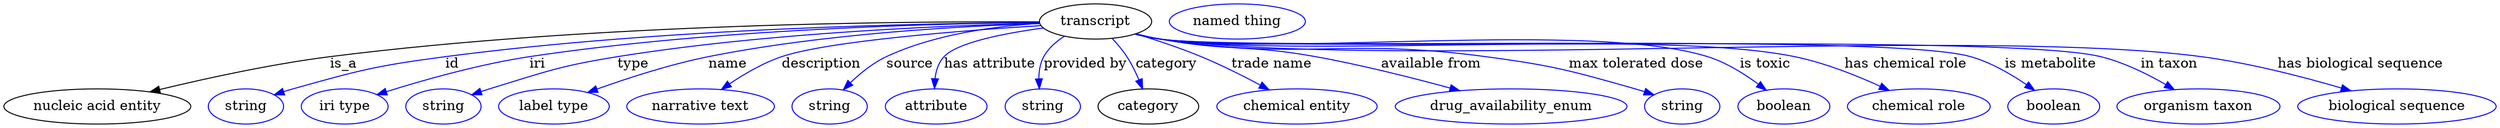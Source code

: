 digraph {
	graph [bb="0,0,2543.9,123"];
	node [label="\N"];
	transcript	[height=0.5,
		label=transcript,
		pos="1114.5,105",
		width=1.5887];
	"nucleic acid entity"	[height=0.5,
		pos="95.542,18",
		width=2.6539];
	transcript -> "nucleic acid entity"	[label=is_a,
		lp="347.54,61.5",
		pos="e,149.47,32.944 1056.9,104.61 927.23,105.27 602.51,103.05 333.54,69 273.91,61.45 206.99,46.833 159.34,35.345"];
	id	[color=blue,
		height=0.5,
		label=string,
		pos="247.54,18",
		width=1.0652];
	transcript -> id	[color=blue,
		label=id,
		lp="458.54,61.5",
		pos="e,276.54,29.96 1057.1,103.97 941.74,103.24 674.11,98.234 451.54,69 381.28,59.771 363.76,55.205 295.54,36 292.44,35.126 289.24,34.155 \
286.04,33.133",
		style=solid];
	iri	[color=blue,
		height=0.5,
		label="iri type",
		pos="348.54,18",
		width=1.2277];
	transcript -> iri	[color=blue,
		label=iri,
		lp="545.54,61.5",
		pos="e,381.54,30.069 1057.3,103.91 953.19,103 726.32,97.563 537.54,69 486.4,61.263 429.18,45.021 391.23,33.14",
		style=solid];
	type	[color=blue,
		height=0.5,
		label=string,
		pos="449.54,18",
		width=1.0652];
	transcript -> type	[color=blue,
		label=type,
		lp="643.54,61.5",
		pos="e,478.47,29.979 1057.6,103.13 966.25,101.01 781.75,93.769 627.54,69 568.26,59.478 553.96,53.566 496.54,36 493.78,35.155 490.94,34.243 \
488.09,33.294",
		style=solid];
	name	[color=blue,
		height=0.5,
		label="label type",
		pos="562.54,18",
		width=1.5707];
	transcript -> name	[color=blue,
		label=name,
		lp="739.54,61.5",
		pos="e,596.88,32.353 1057.7,102.88 980.49,100.47 838.33,92.876 719.54,69 680.57,61.167 637.65,47.105 606.55,35.885",
		style=solid];
	description	[color=blue,
		height=0.5,
		label="narrative text",
		pos="712.54,18",
		width=2.0943];
	transcript -> description	[color=blue,
		label=description,
		lp="834.04,61.5",
		pos="e,733.22,35.38 1058.8,100.89 980.18,96.004 841.19,85.365 793.54,69 774.99,62.628 756.23,51.415 741.44,41.221",
		style=solid];
	source	[color=blue,
		height=0.5,
		label=string,
		pos="844.54,18",
		width=1.0652];
	transcript -> source	[color=blue,
		label=source,
		lp="924.54,61.5",
		pos="e,858.03,35.17 1057.4,103.29 1012.8,100.74 950.14,92.684 900.54,69 887.23,62.645 874.75,52.139 864.96,42.393",
		style=solid];
	"has attribute"	[color=blue,
		height=0.5,
		label=attribute,
		pos="952.54,18",
		width=1.4443];
	transcript -> "has attribute"	[color=blue,
		label="has attribute",
		lp="1006.5,61.5",
		pos="e,950.38,36.355 1061.2,98.429 1022,93.182 973.23,83.869 959.54,69 953.95,62.923 951.53,54.547 950.69,46.386",
		style=solid];
	"provided by"	[color=blue,
		height=0.5,
		label=string,
		pos="1060.5,18",
		width=1.0652];
	transcript -> "provided by"	[color=blue,
		label="provided by",
		lp="1104,61.5",
		pos="e,1057.1,36.23 1082.6,89.9 1074.3,84.598 1066.3,77.692 1061.5,69 1057.8,62.203 1056.5,54.058 1056.5,46.335",
		style=solid];
	category	[height=0.5,
		pos="1168.5,18",
		width=1.4263];
	transcript -> category	[color=blue,
		label=category,
		lp="1187,61.5",
		pos="e,1162.7,35.908 1131.7,87.481 1136.9,81.925 1142.3,75.484 1146.5,69 1151.3,61.737 1155.4,53.287 1158.8,45.422",
		style=solid];
	"trade name"	[color=blue,
		height=0.5,
		label="chemical entity",
		pos="1319.5,18",
		width=2.2748];
	transcript -> "trade name"	[color=blue,
		label="trade name",
		lp="1293.5,61.5",
		pos="e,1291.3,35.129 1155.6,92.406 1176,86.215 1200.9,78.018 1222.5,69 1242.8,60.563 1264.6,49.527 1282.4,39.97",
		style=solid];
	"available from"	[color=blue,
		height=0.5,
		label=drug_availability_enum,
		pos="1537.5,18",
		width=3.2858];
	transcript -> "available from"	[color=blue,
		label="available from",
		lp="1457,61.5",
		pos="e,1485.2,34.185 1155.9,92.415 1164,90.403 1172.5,88.484 1180.5,87 1250,74.155 1269,81.639 1338.5,69 1384.9,60.573 1436.5,47.503 \
1475.5,36.84",
		style=solid];
	"max tolerated dose"	[color=blue,
		height=0.5,
		label=string,
		pos="1712.5,18",
		width=1.0652];
	transcript -> "max tolerated dose"	[color=blue,
		label="max tolerated dose",
		lp="1666.5,61.5",
		pos="e,1683.5,29.935 1155.1,92.205 1163.5,90.16 1172.2,88.281 1180.5,87 1326.6,64.46 1366.1,88.739 1512.5,69 1581.1,59.766 1598,54.911 \
1664.5,36 1667.6,35.117 1670.8,34.141 1674,33.115",
		style=solid];
	"is toxic"	[color=blue,
		height=0.5,
		label=boolean,
		pos="1815.5,18",
		width=1.2999];
	transcript -> "is toxic"	[color=blue,
		label="is toxic",
		lp="1797.5,61.5",
		pos="e,1797.7,34.901 1154.7,92.148 1163.2,90.08 1172.1,88.207 1180.5,87 1303.6,69.393 1621.1,106.57 1739.5,69 1757.7,63.228 1775.7,51.756 \
1789.6,41.254",
		style=solid];
	"has chemical role"	[color=blue,
		height=0.5,
		label="chemical role",
		pos="1953.5,18",
		width=2.022];
	transcript -> "has chemical role"	[color=blue,
		label="has chemical role",
		lp="1940,61.5",
		pos="e,1923.4,34.443 1154.7,92.12 1163.2,90.053 1172.1,88.188 1180.5,87 1323,66.935 1686.7,97.968 1827.5,69 1857.7,62.807 1889.9,49.911 \
1914.2,38.768",
		style=solid];
	"is metabolite"	[color=blue,
		height=0.5,
		label=boolean,
		pos="2091.5,18",
		width=1.2999];
	transcript -> "is metabolite"	[color=blue,
		label="is metabolite",
		lp="2088.5,61.5",
		pos="e,2071.9,34.492 1154.7,92.08 1163.2,90.017 1172.1,88.163 1180.5,87 1271.5,74.468 1918.2,94.083 2006.5,69 2027.1,63.158 2047.8,51.119 \
2063.7,40.318",
		style=solid];
	"in taxon"	[color=blue,
		height=0.5,
		label="organism taxon",
		pos="2239.5,18",
		width=2.3109];
	transcript -> "in taxon"	[color=blue,
		label="in taxon",
		lp="2209.5,61.5",
		pos="e,2214.9,35.257 1154.7,92.06 1163.2,89.998 1172.1,88.15 1180.5,87 1286.1,72.611 2036.1,94.458 2139.5,69 2163,63.222 2187.3,51.223 \
2206.1,40.427",
		style=solid];
	"has biological sequence"	[color=blue,
		height=0.5,
		label="biological sequence",
		pos="2442.5,18",
		width=2.8164];
	transcript -> "has biological sequence"	[color=blue,
		label="has biological sequence",
		lp="2405,61.5",
		pos="e,2395.4,34.012 1154.7,92.049 1163.2,89.987 1172.1,88.143 1180.5,87 1414.4,55.344 2008.5,99.823 2242.5,69 2291.6,62.537 2346,48.467 \
2385.7,36.894",
		style=solid];
	"named thing_category"	[color=blue,
		height=0.5,
		label="named thing",
		pos="1259.5,105",
		width=1.9318];
}
